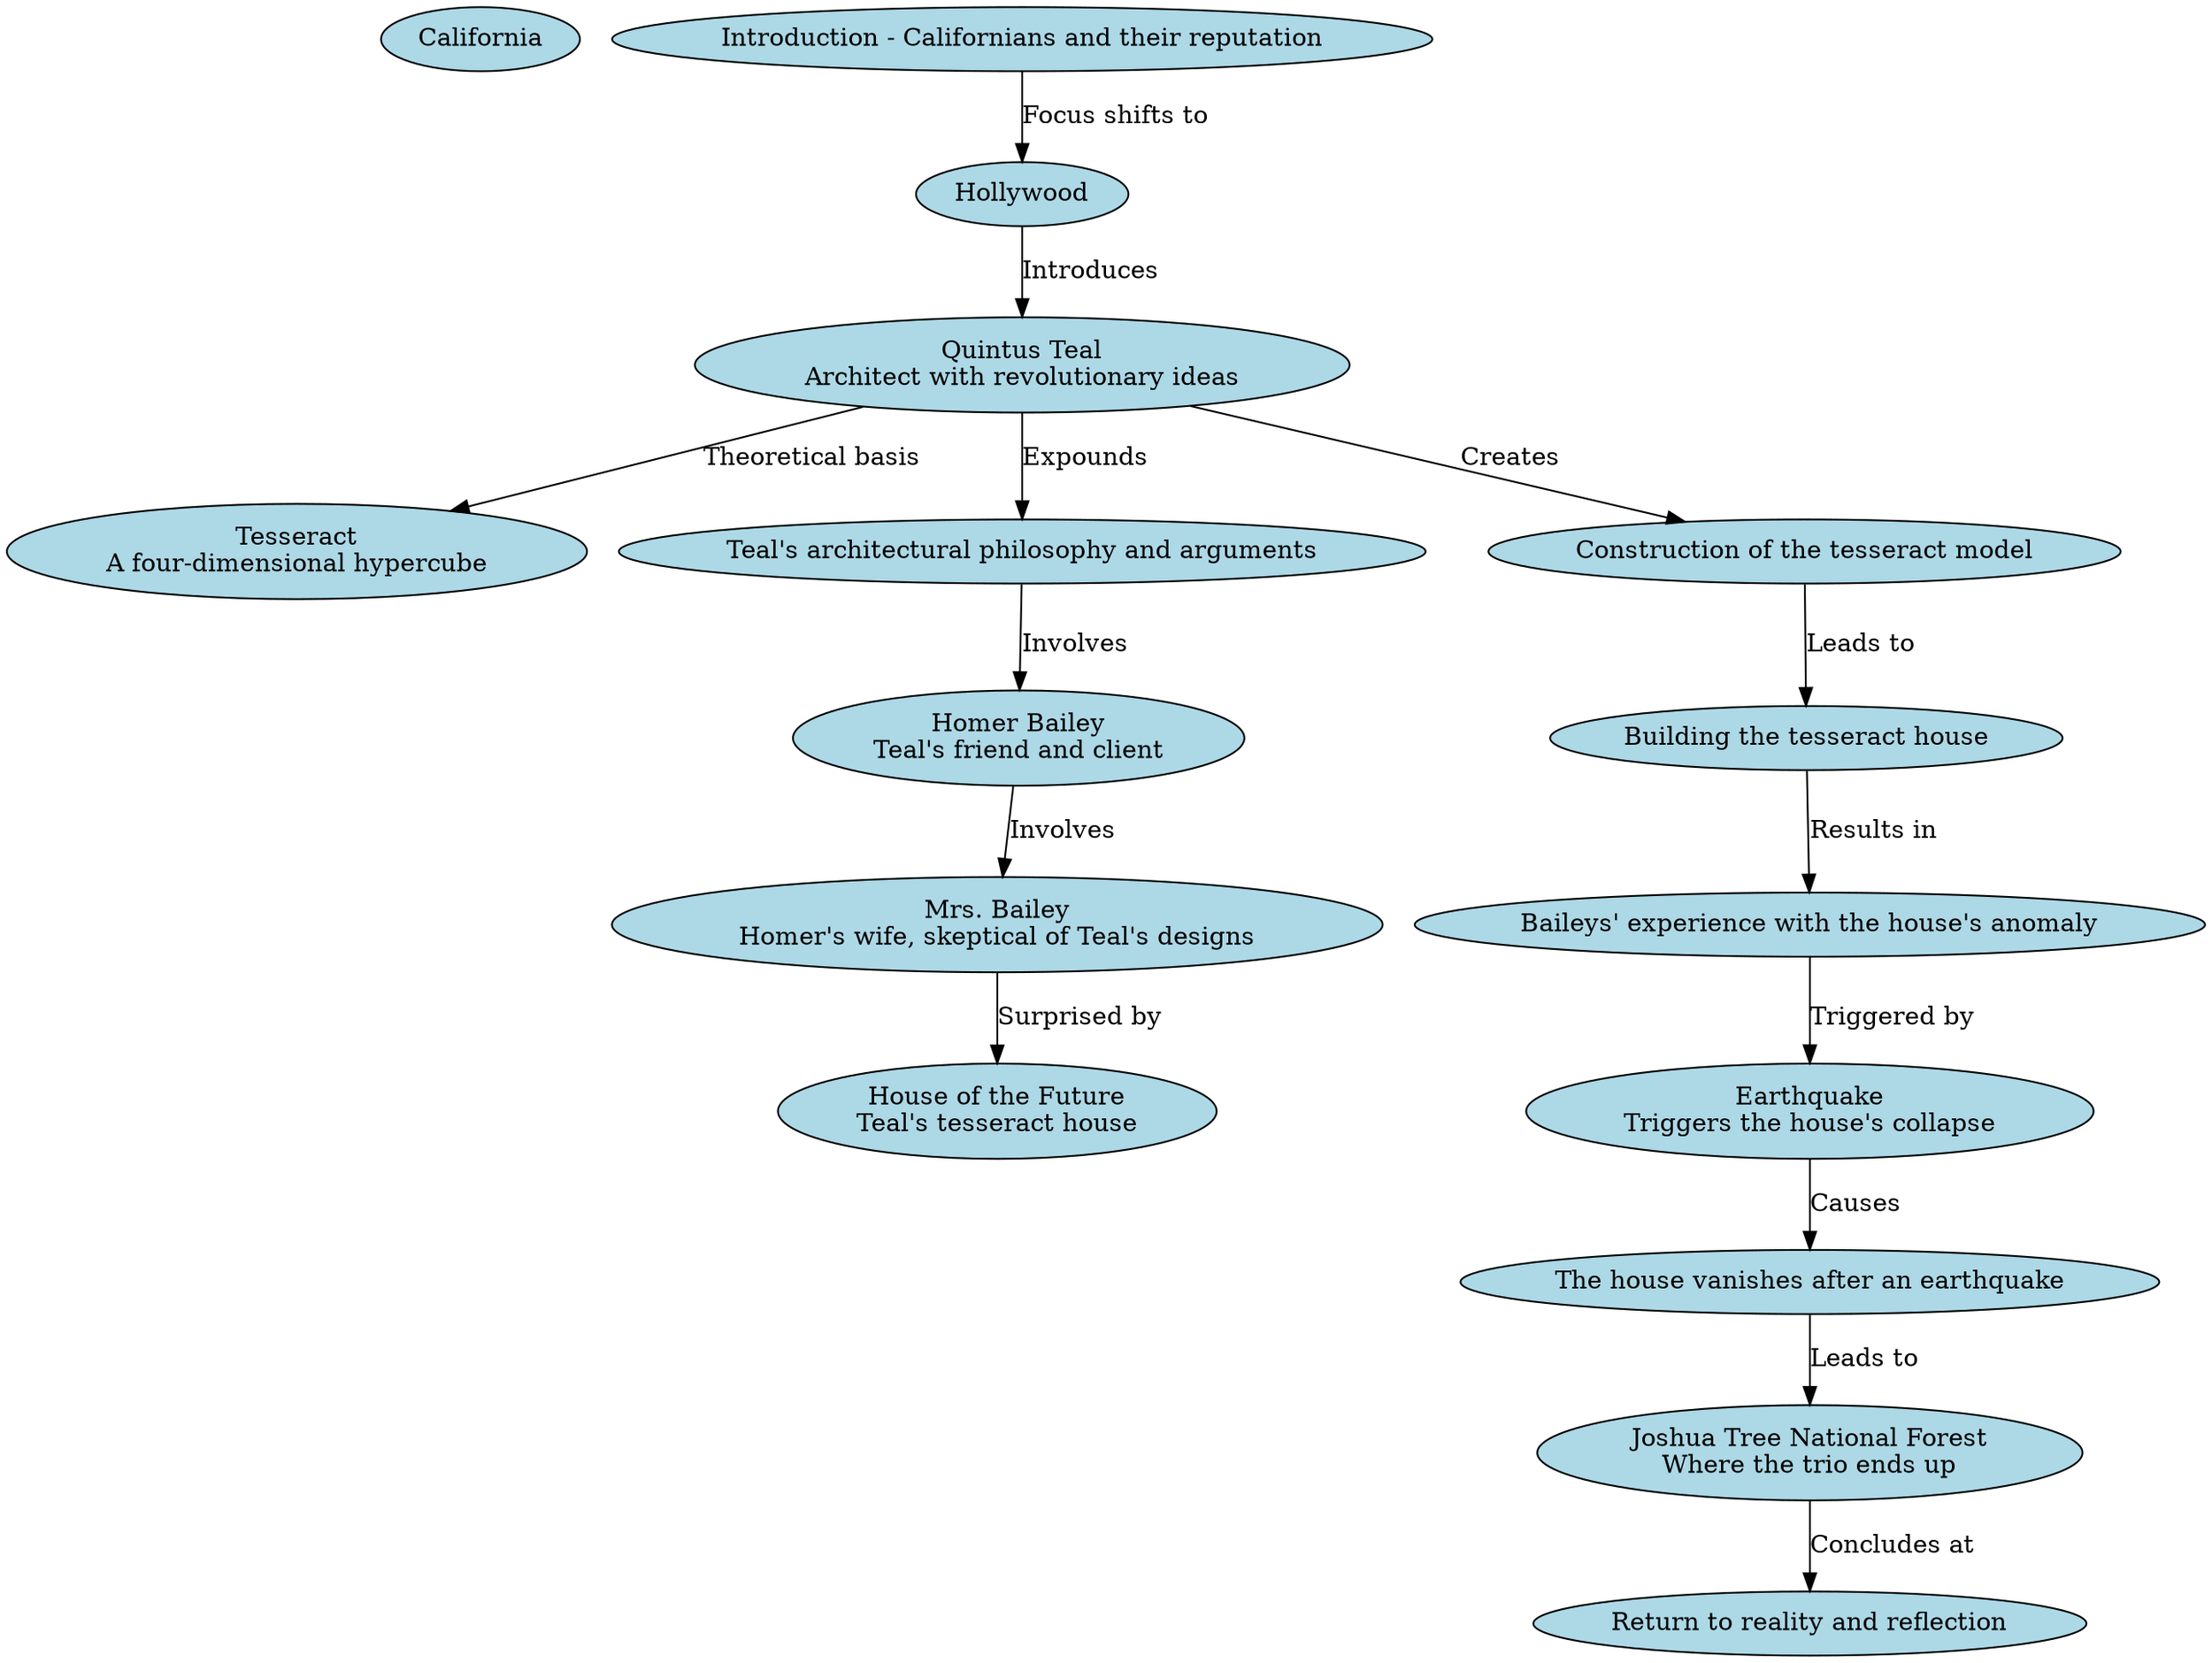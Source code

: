 digraph And_He_Built_a_Crooked_House {
    node[style=filled, fillcolor=lightblue];

    // Character and group nodes
    California[text="California - A place considered crazy by the world"];
    Hollywood[text="Hollywood - The epicenter of California's craziness"];
    Quintus_Teal[label="Quintus Teal\nArchitect with revolutionary ideas"];
    Homer_Bailey[label="Homer Bailey\nTeal's friend and client"];
    Mrs_Bailey[label="Mrs. Bailey\nHomer's wife, skeptical of Teal's designs"];

    // Concept and object nodes
    Tesseract[label="Tesseract\nA four-dimensional hypercube"];
    House_of_the_Future[label="House of the Future\nTeal's tesseract house"];
    Earthquake[label="Earthquake\nTriggers the house's collapse"];
    Joshua_Tree_National_Forest[label="Joshua Tree National Forest\nWhere the trio ends up"];

    // Event and section nodes
    Introduction[label="Introduction - Californians and their reputation"];
    Architectural_Philosophy[label="Teal's architectural philosophy and arguments"];
    Model_Construction[label="Construction of the tesseract model"];
    House_Construction[label="Building the tesseract house"];
    Navigation_Challenges[label="Baileys' experience with the house's anomaly"];
    House_Disappearance[label="The house vanishes after an earthquake"];
    Resolution[label="Return to reality and reflection"];

    // Connections
    Introduction -> Hollywood[label="Focus shifts to"];
    Hollywood -> Quintus_Teal[label="Introduces"];
    Quintus_Teal -> Architectural_Philosophy[label="Expounds"];
    Architectural_Philosophy -> Homer_Bailey[label="Involves"];
    Homer_Bailey -> Mrs_Bailey[label="Involves"];
    Mrs_Bailey -> House_of_the_Future[label="Surprised by"];
    Quintus_Teal -> Tesseract[label="Theoretical basis"];
    Quintus_Teal -> Model_Construction[label="Creates"];
    Model_Construction -> House_Construction[label="Leads to"];
    House_Construction -> Navigation_Challenges[label="Results in"];
    Navigation_Challenges -> Earthquake[label="Triggered by"];
    Earthquake -> House_Disappearance[label="Causes"];
    House_Disappearance -> Joshua_Tree_National_Forest[label="Leads to"];
    Joshua_Tree_National_Forest -> Resolution[label="Concludes at"];
}
